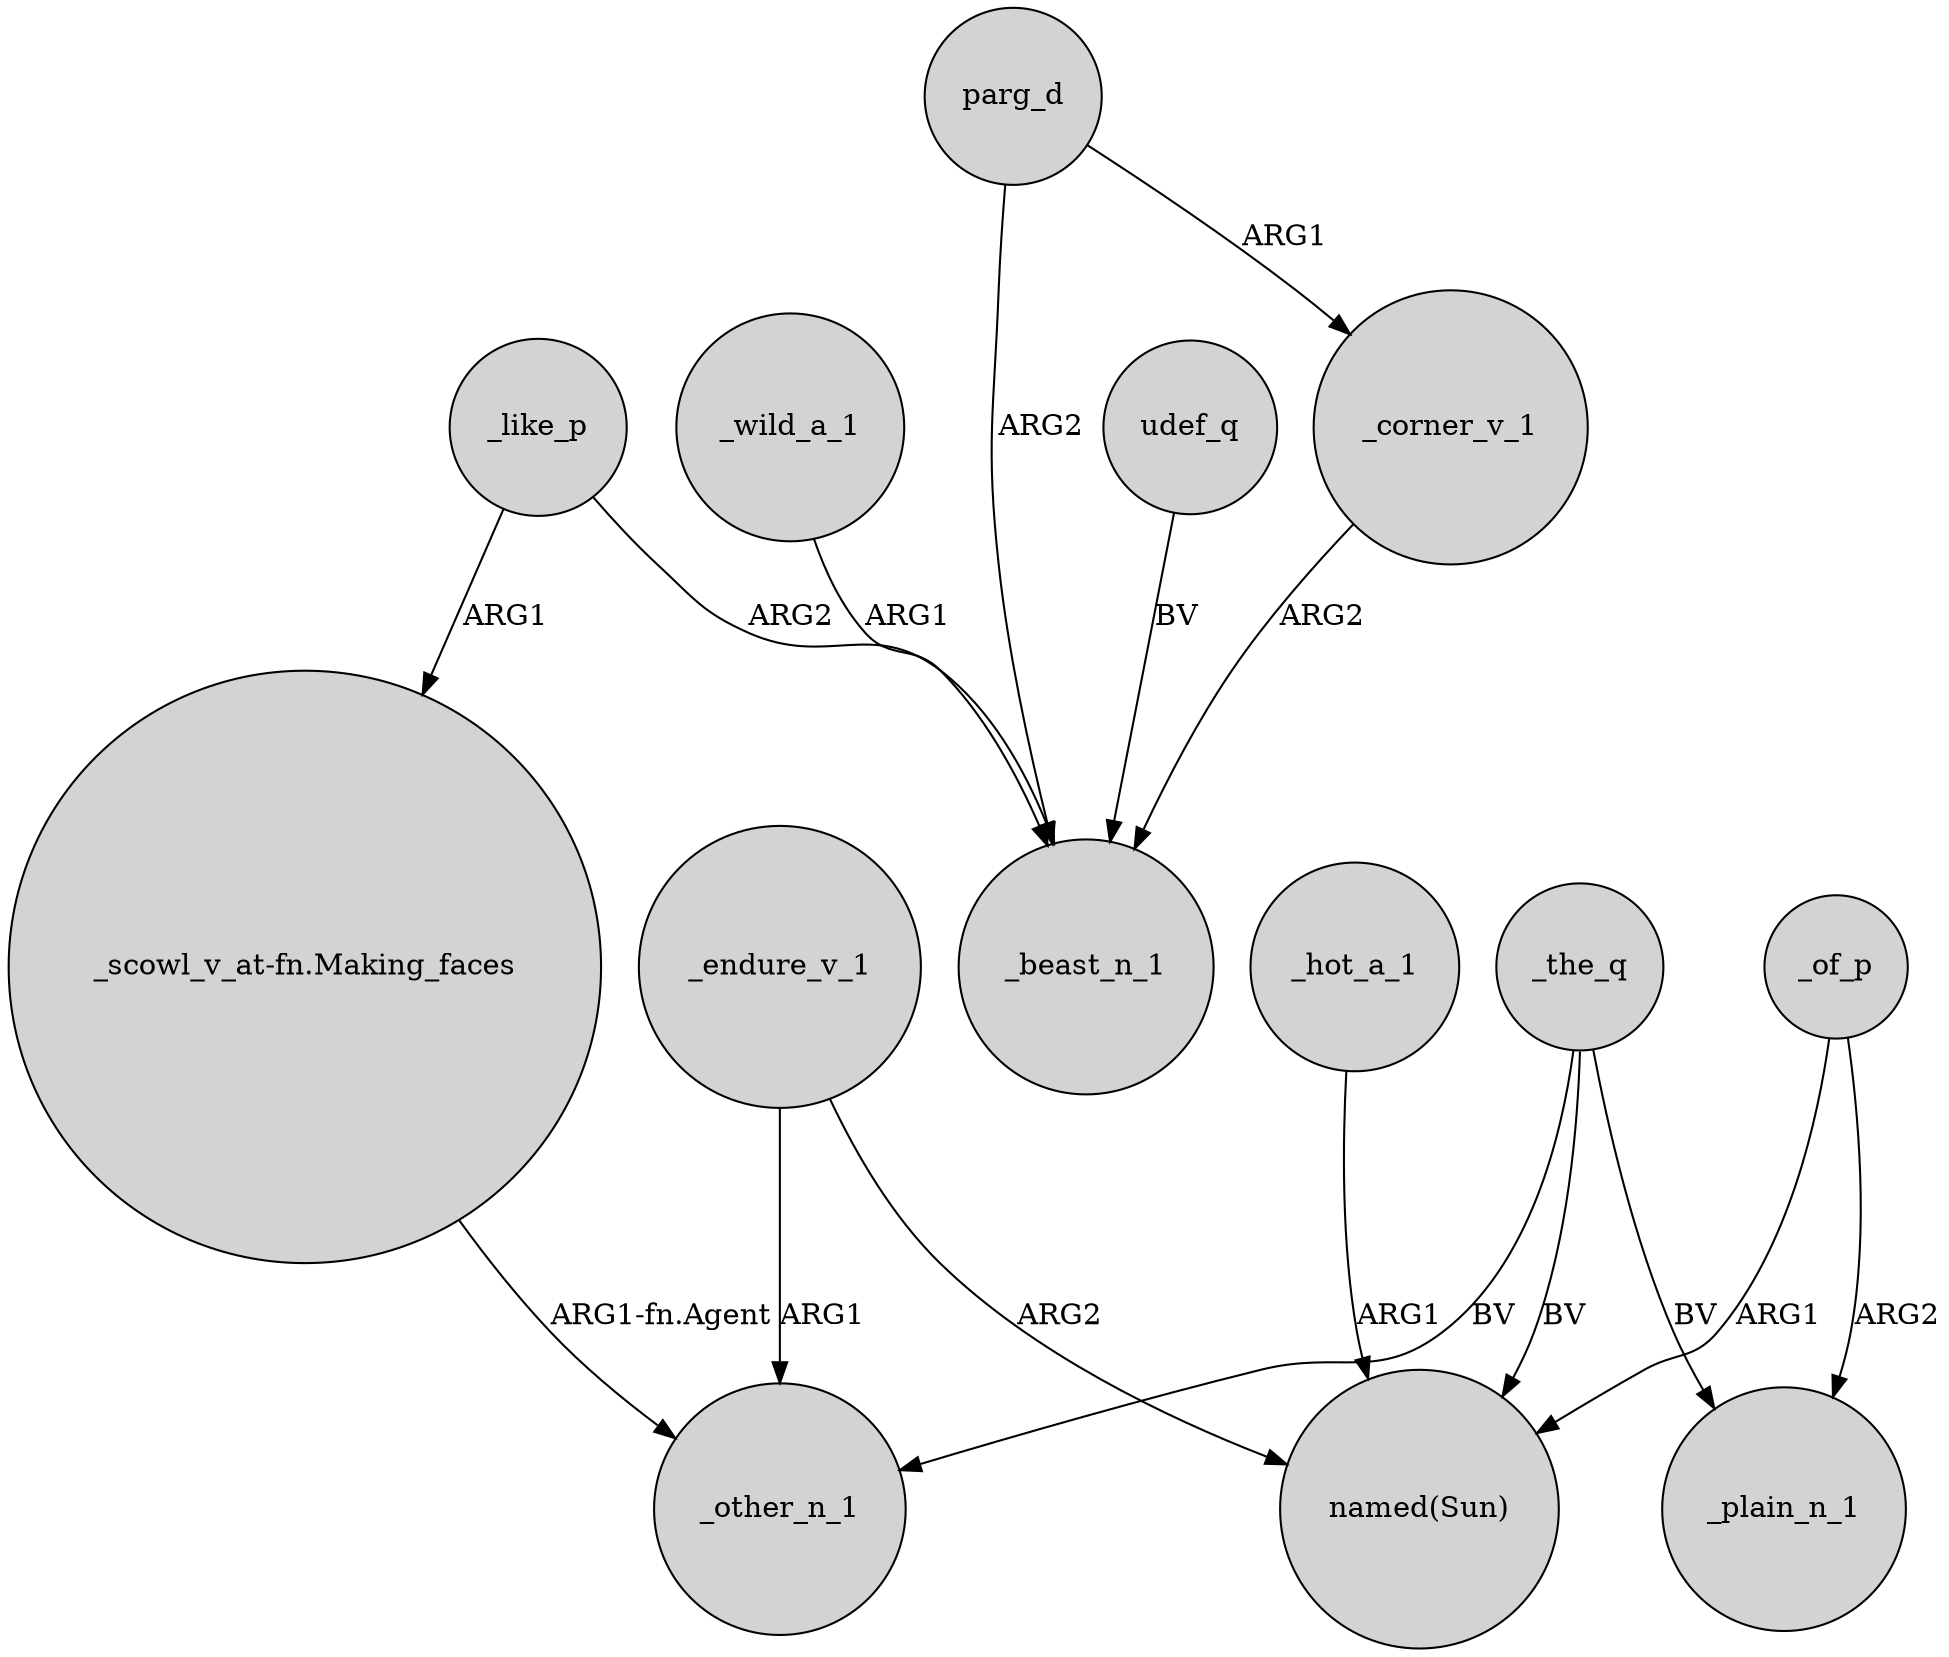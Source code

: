 digraph {
	node [shape=circle style=filled]
	udef_q -> _beast_n_1 [label=BV]
	_endure_v_1 -> "named(Sun)" [label=ARG2]
	_the_q -> "named(Sun)" [label=BV]
	_the_q -> _plain_n_1 [label=BV]
	_like_p -> "_scowl_v_at-fn.Making_faces" [label=ARG1]
	_like_p -> _beast_n_1 [label=ARG2]
	_the_q -> _other_n_1 [label=BV]
	"_scowl_v_at-fn.Making_faces" -> _other_n_1 [label="ARG1-fn.Agent"]
	_corner_v_1 -> _beast_n_1 [label=ARG2]
	_of_p -> _plain_n_1 [label=ARG2]
	_wild_a_1 -> _beast_n_1 [label=ARG1]
	_hot_a_1 -> "named(Sun)" [label=ARG1]
	parg_d -> _corner_v_1 [label=ARG1]
	_of_p -> "named(Sun)" [label=ARG1]
	parg_d -> _beast_n_1 [label=ARG2]
	_endure_v_1 -> _other_n_1 [label=ARG1]
}

